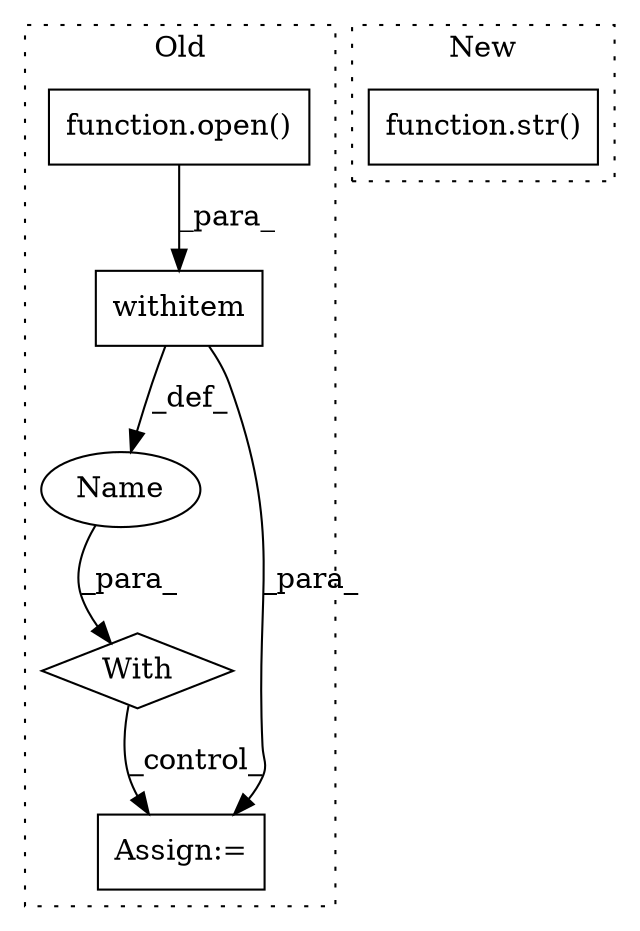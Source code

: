 digraph G {
subgraph cluster0 {
1 [label="function.open()" a="75" s="2554,2569" l="5,19" shape="box"];
3 [label="With" a="39" s="2549,2558" l="5,45" shape="diamond"];
4 [label="withitem" a="49" s="2554" l="4" shape="box"];
5 [label="Name" a="87" s="2592" l="1" shape="ellipse"];
6 [label="Assign:=" a="68" s="2608" l="3" shape="box"];
label = "Old";
style="dotted";
}
subgraph cluster1 {
2 [label="function.str()" a="75" s="2884,2889" l="4,1" shape="box"];
label = "New";
style="dotted";
}
1 -> 4 [label="_para_"];
3 -> 6 [label="_control_"];
4 -> 6 [label="_para_"];
4 -> 5 [label="_def_"];
5 -> 3 [label="_para_"];
}